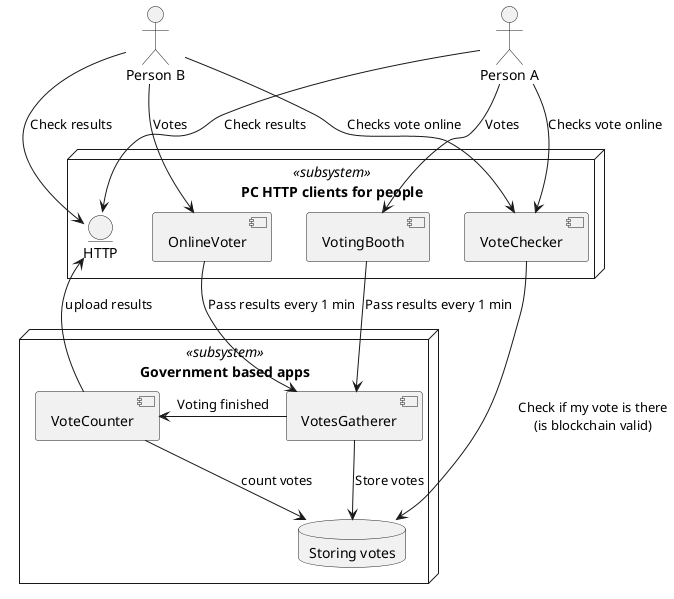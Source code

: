 @startuml

actor "Person A" as person_A
actor "Person B" as person_B

node "PC HTTP clients for people" <<subsystem>> {
  component [VotingBooth] as VotingBooth
  component [OnlineVoter] as OnlineVoter
  component [VoteChecker] as VoteChecker
  entity HTTP
}

node "Government based apps"  <<subsystem>> {
  component [VoteCounter] as VoteCounter
  component [VotesGatherer] as VotesGatherer
  database  "Storing votes" as db {
  }
}




person_A --> VotingBooth : "Votes"
person_B --> OnlineVoter : "Votes"

person_A --> VoteChecker : "Checks vote online"
person_B --> VoteChecker : "Checks vote online"

VotingBooth --> VotesGatherer : "Pass results every 1 min"
OnlineVoter --> VotesGatherer : "Pass results every 1 min"

VotesGatherer -> VoteCounter : "Voting finished"

VotesGatherer --> db : "Store votes"

VoteChecker --> db : "Check if my vote is there\n(is blockchain valid)"

VoteCounter --> db : "count votes"

' db <-- VoteCounter : "count votes"

VoteCounter --> HTTP : "upload results"

person_A -> HTTP : "Check results"
person_B -> HTTP : "Check results"

@enduml
